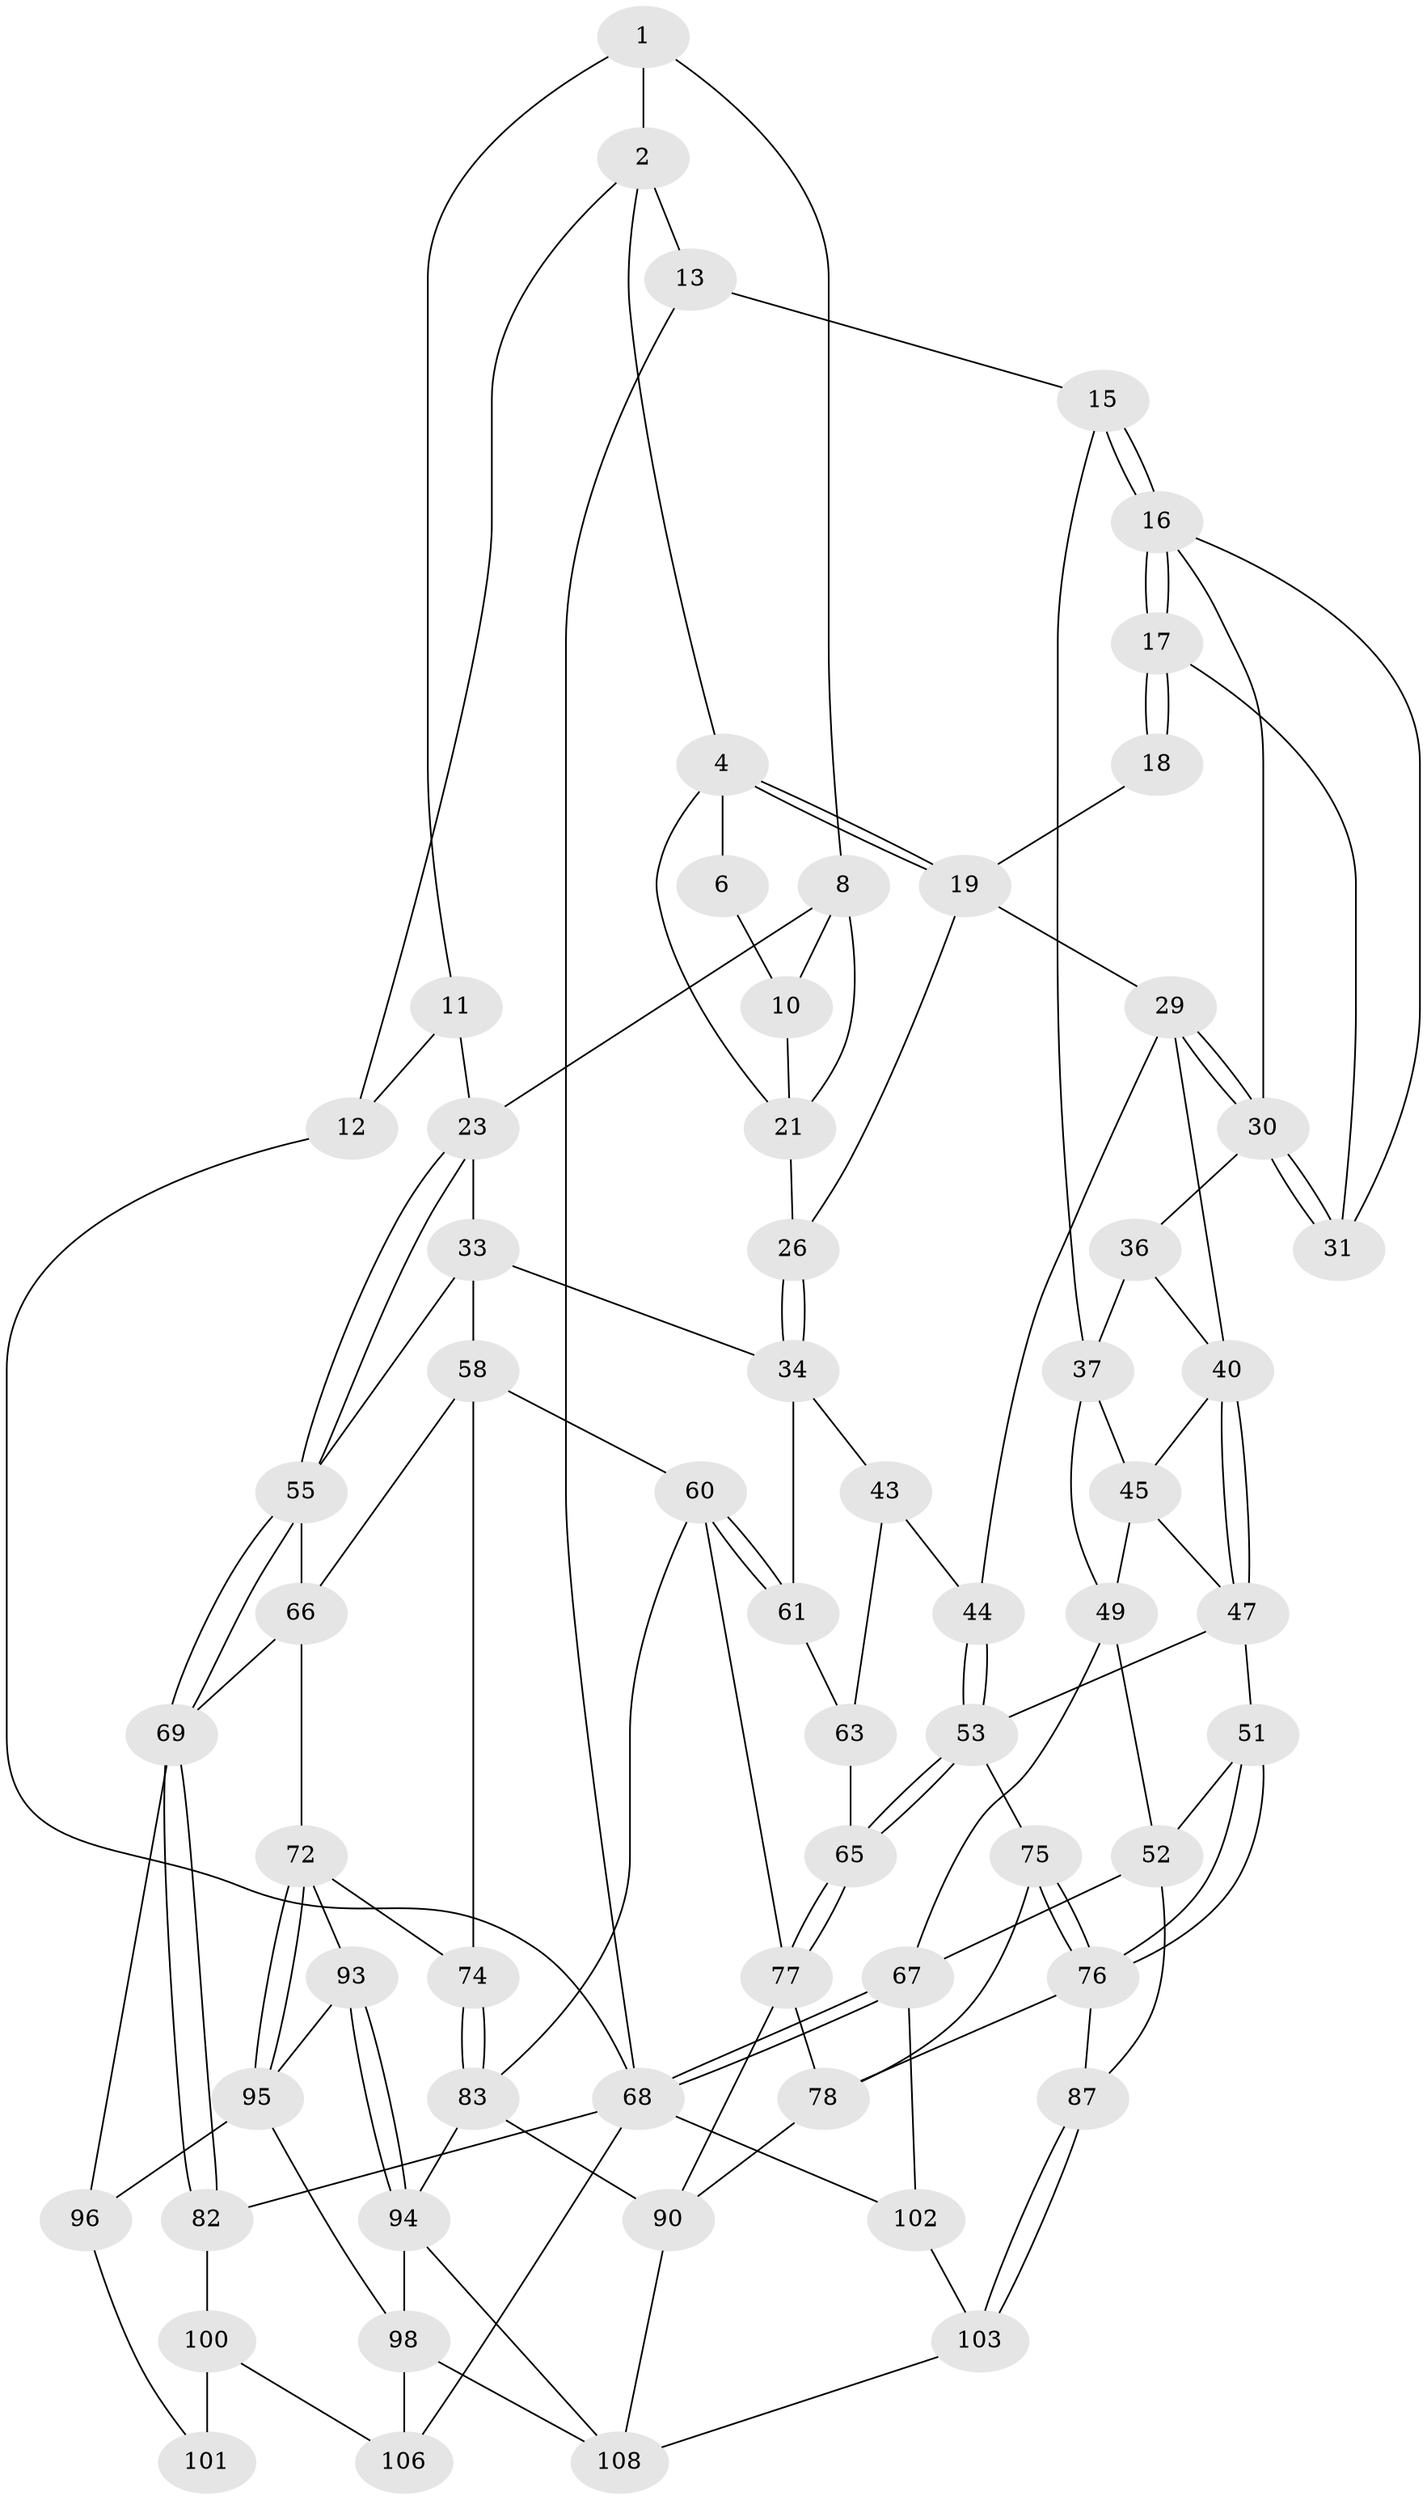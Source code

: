// Generated by graph-tools (version 1.1) at 2025/52/02/27/25 19:52:43]
// undirected, 64 vertices, 135 edges
graph export_dot {
graph [start="1"]
  node [color=gray90,style=filled];
  1 [pos="+0.80099851833902+0",super="+7"];
  2 [pos="+0.8007605138631456+0",super="+3"];
  4 [pos="+0.45388934314102186+0.06531607605962696",super="+5"];
  6 [pos="+0.7123186496091949+0.039784278780591646"];
  8 [pos="+0.8363573115441769+0.24623532995156328",super="+9"];
  10 [pos="+0.6852336296295958+0.1328544593502135"];
  11 [pos="+0.942477839986566+0.10438531731330182",super="+22"];
  12 [pos="+1+0.09941995358735317"];
  13 [pos="+0.27640338922061375+0",super="+14"];
  15 [pos="+0+0.2689698252003725"];
  16 [pos="+0+0.224056736147377",super="+32"];
  17 [pos="+0.09162557278155055+0.18035040949358777",super="+28"];
  18 [pos="+0.21966174390661525+0.008829516138583739",super="+20"];
  19 [pos="+0.4192495656506219+0.18317195811918013",super="+27"];
  21 [pos="+0.5911774289251506+0.15388794085691013",super="+25"];
  23 [pos="+1+0.43307979975322397",super="+24"];
  26 [pos="+0.5507056233653881+0.3804237106255818"];
  29 [pos="+0.31732668500160754+0.3513656925029517",super="+39"];
  30 [pos="+0.2965782968674411+0.34532619515482316",super="+35"];
  31 [pos="+0.23924483831453677+0.2750145973892352"];
  33 [pos="+0.7121725247786485+0.44098745739598744",super="+57"];
  34 [pos="+0.5719407082713178+0.4209353254973023",super="+42"];
  36 [pos="+0.17258733756568395+0.39241069701361186"];
  37 [pos="+0.08356040917466019+0.416024671405187",super="+38"];
  40 [pos="+0.27507175058984384+0.497245675484709",super="+41"];
  43 [pos="+0.5201852547203042+0.47025169833756236"];
  44 [pos="+0.4231714063732365+0.5270785121310467"];
  45 [pos="+0.18616899830638042+0.499694606511311",super="+46"];
  47 [pos="+0.27783275765756693+0.5565973543552807",super="+48"];
  49 [pos="+0.08823686324036059+0.6530836446252954",super="+50"];
  51 [pos="+0.1710905742440271+0.6672030758816865"];
  52 [pos="+0.1183563064628612+0.6676825316288172",super="+84"];
  53 [pos="+0.39581055587131003+0.599023962277362",super="+54"];
  55 [pos="+1+0.4959778794499336",super="+56"];
  58 [pos="+0.7268707088733702+0.600414845043787",super="+59"];
  60 [pos="+0.6531431908222904+0.674193274508234",super="+79"];
  61 [pos="+0.6124931438517524+0.6291095757696646",super="+62"];
  63 [pos="+0.4986843824912489+0.6396502776194789",super="+64"];
  65 [pos="+0.462716414355265+0.6624220343037717"];
  66 [pos="+0.8336903360675944+0.6287049209940145",super="+71"];
  67 [pos="+0+0.863138010069616",super="+85"];
  68 [pos="+0+1",super="+81"];
  69 [pos="+1+0.6610310704226453",super="+70"];
  72 [pos="+0.7524177048665481+0.7342630437805927",super="+73"];
  74 [pos="+0.7181426756615769+0.7156492209214826"];
  75 [pos="+0.2865163988871201+0.7309788244293687"];
  76 [pos="+0.26009261455804644+0.7361587925592572",super="+86"];
  77 [pos="+0.4703804425277972+0.7255245590668641",super="+80"];
  78 [pos="+0.3846253296851304+0.7608298732999764",super="+89"];
  82 [pos="+1+0.7893168857393287"];
  83 [pos="+0.6072479062706481+0.8388376236397179",super="+92"];
  87 [pos="+0.1672593172233627+0.8946886273067666",super="+88"];
  90 [pos="+0.4782701105293651+0.9158210871432467",super="+91"];
  93 [pos="+0.6889087215776762+0.8647153147489294"];
  94 [pos="+0.6571404248153679+0.9033855304664214",super="+99"];
  95 [pos="+0.7831806164985591+0.8519863728005956",super="+97"];
  96 [pos="+0.8601175568120005+0.8966590867581864"];
  98 [pos="+0.8117351279514774+0.9107260179292215",super="+107"];
  100 [pos="+0.9702644454156177+0.8906625819067234",super="+105"];
  101 [pos="+0.8731239512883248+0.903435091589806"];
  102 [pos="+0.06635799686836695+0.9178814208013759",super="+104"];
  103 [pos="+0.1899211345335422+1"];
  106 [pos="+1+1"];
  108 [pos="+0.6322755191770011+1",super="+109"];
  1 -- 2;
  1 -- 8;
  1 -- 11;
  2 -- 12;
  2 -- 4;
  2 -- 13 [weight=2];
  4 -- 19;
  4 -- 19;
  4 -- 21;
  4 -- 6;
  6 -- 10;
  8 -- 23;
  8 -- 10;
  8 -- 21;
  10 -- 21;
  11 -- 12 [weight=2];
  11 -- 23;
  12 -- 68;
  13 -- 68;
  13 -- 15;
  15 -- 16;
  15 -- 16;
  15 -- 37;
  16 -- 17;
  16 -- 17;
  16 -- 30;
  16 -- 31;
  17 -- 18 [weight=2];
  17 -- 18;
  17 -- 31;
  18 -- 19;
  19 -- 26;
  19 -- 29;
  21 -- 26;
  23 -- 55;
  23 -- 55;
  23 -- 33;
  26 -- 34;
  26 -- 34;
  29 -- 30;
  29 -- 30;
  29 -- 40;
  29 -- 44;
  30 -- 31;
  30 -- 31;
  30 -- 36;
  33 -- 34;
  33 -- 58;
  33 -- 55;
  34 -- 43;
  34 -- 61;
  36 -- 37;
  36 -- 40;
  37 -- 45;
  37 -- 49;
  40 -- 47;
  40 -- 47;
  40 -- 45;
  43 -- 44;
  43 -- 63;
  44 -- 53;
  44 -- 53;
  45 -- 49;
  45 -- 47;
  47 -- 53;
  47 -- 51;
  49 -- 52;
  49 -- 67;
  51 -- 52;
  51 -- 76;
  51 -- 76;
  52 -- 67;
  52 -- 87;
  53 -- 65;
  53 -- 65;
  53 -- 75;
  55 -- 69;
  55 -- 69;
  55 -- 66;
  58 -- 66;
  58 -- 60;
  58 -- 74;
  60 -- 61;
  60 -- 61;
  60 -- 83;
  60 -- 77;
  61 -- 63 [weight=2];
  63 -- 65;
  65 -- 77;
  65 -- 77;
  66 -- 72;
  66 -- 69;
  67 -- 68;
  67 -- 68;
  67 -- 102;
  68 -- 82;
  68 -- 106;
  68 -- 102;
  69 -- 82;
  69 -- 82;
  69 -- 96;
  72 -- 95;
  72 -- 95;
  72 -- 74;
  72 -- 93;
  74 -- 83;
  74 -- 83;
  75 -- 76;
  75 -- 76;
  75 -- 78;
  76 -- 87;
  76 -- 78;
  77 -- 78;
  77 -- 90;
  78 -- 90;
  82 -- 100;
  83 -- 90;
  83 -- 94;
  87 -- 103;
  87 -- 103;
  90 -- 108;
  93 -- 94;
  93 -- 94;
  93 -- 95;
  94 -- 98;
  94 -- 108;
  95 -- 96;
  95 -- 98;
  96 -- 101;
  98 -- 108;
  98 -- 106;
  100 -- 101 [weight=2];
  100 -- 106;
  102 -- 103;
  103 -- 108;
}
